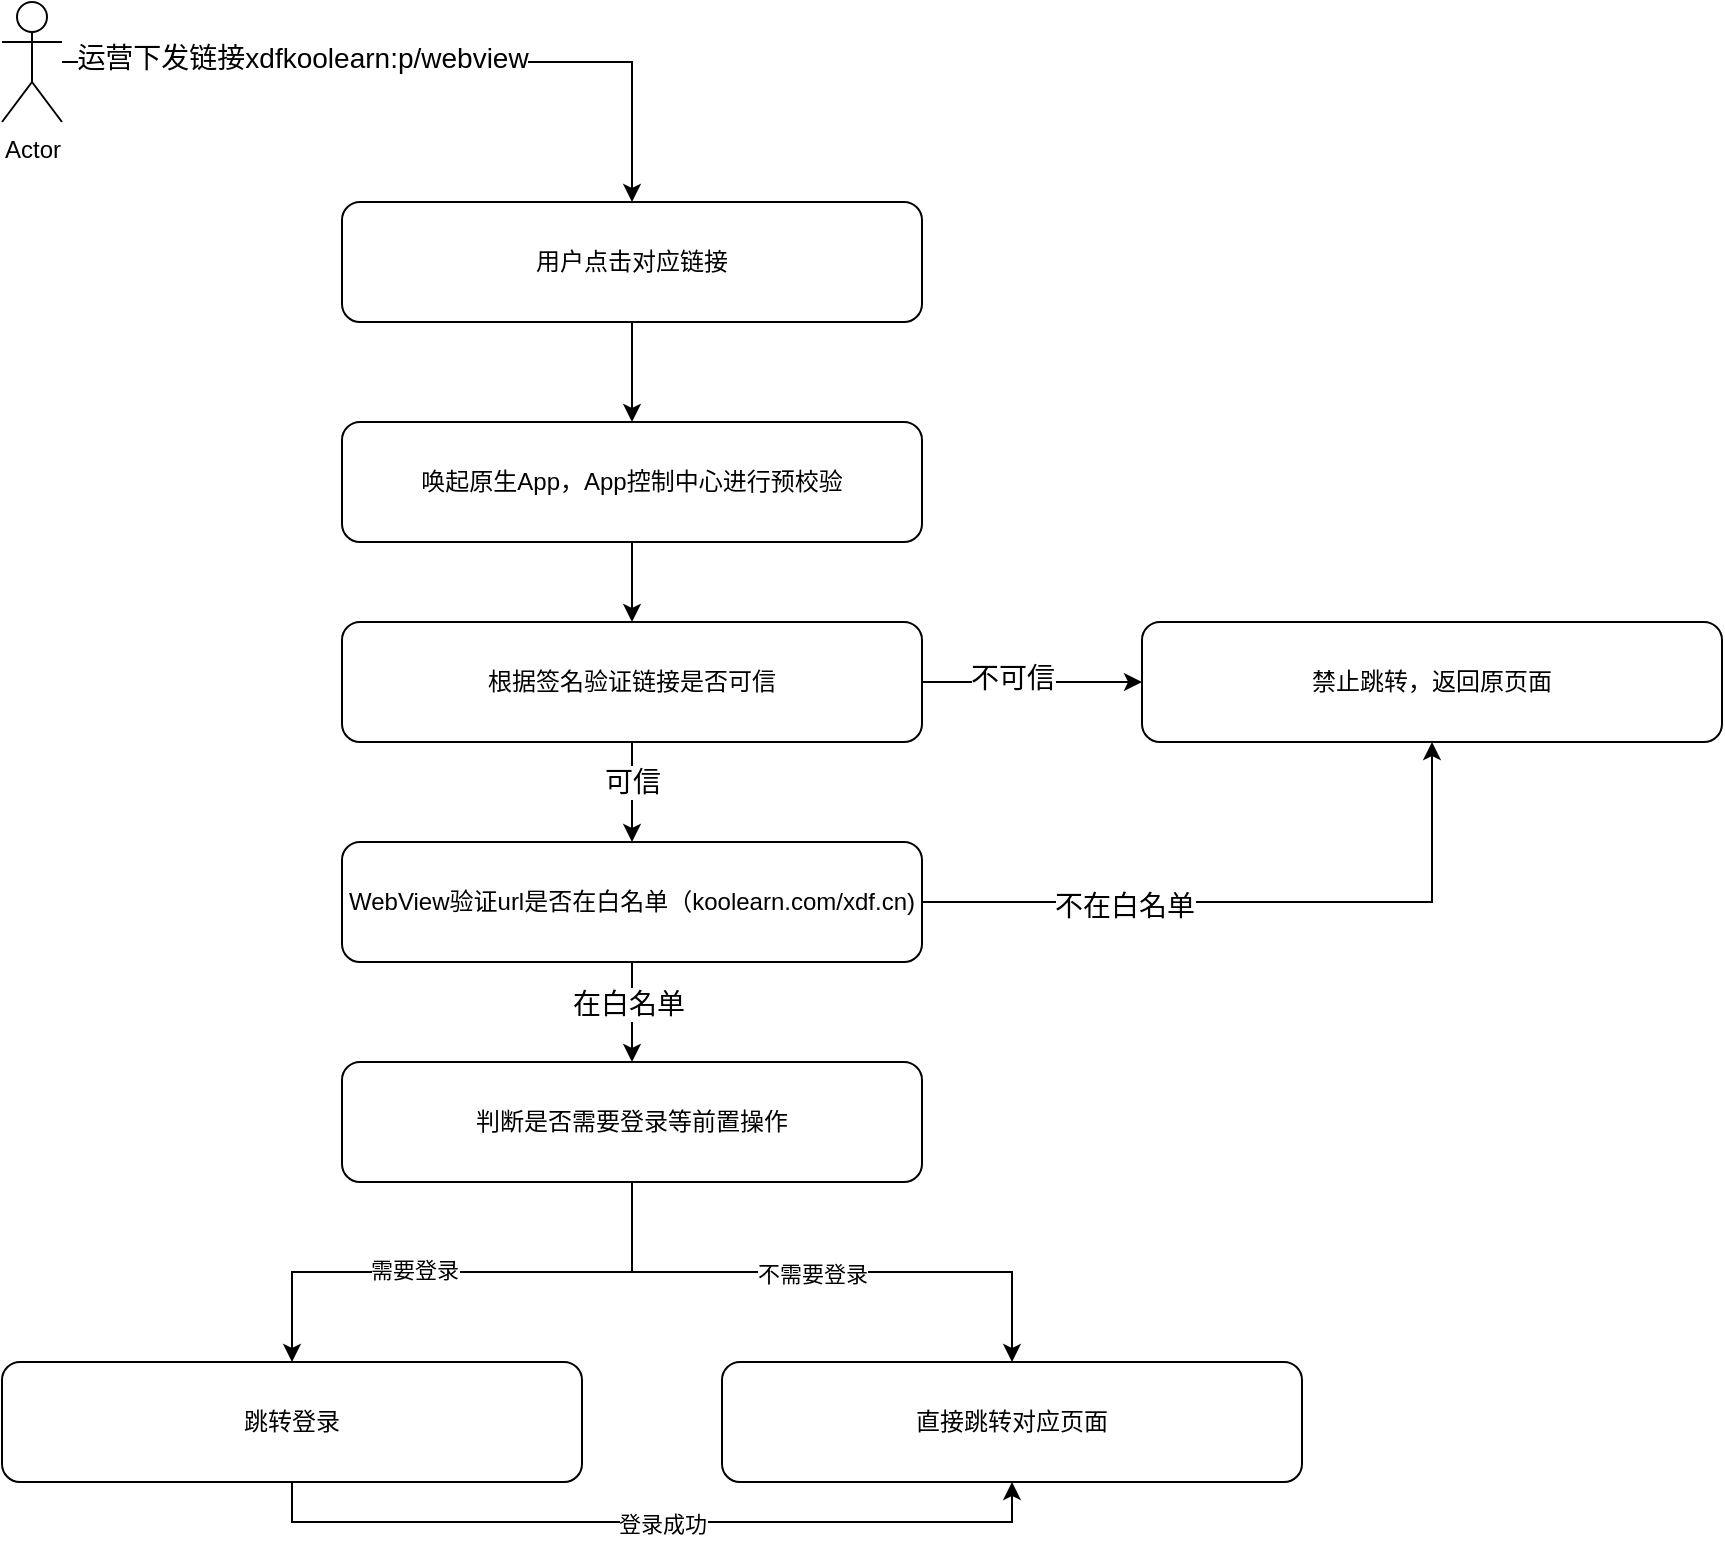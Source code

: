 <mxfile version="22.1.7" type="github">
  <diagram id="XcACTM1fnx8MsUZFHVDI" name="Page-1">
    <mxGraphModel dx="2717" dy="962" grid="1" gridSize="10" guides="1" tooltips="1" connect="1" arrows="1" fold="1" page="1" pageScale="1" pageWidth="850" pageHeight="1100" math="0" shadow="0">
      <root>
        <mxCell id="0" />
        <mxCell id="1" parent="0" />
        <mxCell id="2dUm0IqJ99PUmUajHs-Z-5" style="edgeStyle=orthogonalEdgeStyle;rounded=0;orthogonalLoop=1;jettySize=auto;html=1;exitX=0.5;exitY=1;exitDx=0;exitDy=0;" parent="1" source="2dUm0IqJ99PUmUajHs-Z-1" target="2dUm0IqJ99PUmUajHs-Z-4" edge="1">
          <mxGeometry relative="1" as="geometry" />
        </mxCell>
        <mxCell id="2dUm0IqJ99PUmUajHs-Z-1" value="用户点击对应链接" style="rounded=1;whiteSpace=wrap;html=1;" parent="1" vertex="1">
          <mxGeometry x="260" y="140" width="290" height="60" as="geometry" />
        </mxCell>
        <mxCell id="2dUm0IqJ99PUmUajHs-Z-8" value="" style="edgeStyle=orthogonalEdgeStyle;rounded=0;orthogonalLoop=1;jettySize=auto;html=1;" parent="1" source="2dUm0IqJ99PUmUajHs-Z-4" target="2dUm0IqJ99PUmUajHs-Z-7" edge="1">
          <mxGeometry relative="1" as="geometry" />
        </mxCell>
        <mxCell id="2dUm0IqJ99PUmUajHs-Z-4" value="唤起原生App，App控制中心进行预校验" style="rounded=1;whiteSpace=wrap;html=1;" parent="1" vertex="1">
          <mxGeometry x="260" y="250" width="290" height="60" as="geometry" />
        </mxCell>
        <mxCell id="Fgwxg3CD9Kskw9y_7Hu7-6" value="" style="edgeStyle=orthogonalEdgeStyle;rounded=0;orthogonalLoop=1;jettySize=auto;html=1;" edge="1" parent="1" source="2dUm0IqJ99PUmUajHs-Z-7" target="Fgwxg3CD9Kskw9y_7Hu7-5">
          <mxGeometry relative="1" as="geometry" />
        </mxCell>
        <mxCell id="Fgwxg3CD9Kskw9y_7Hu7-7" value="&lt;font style=&quot;font-size: 14px;&quot;&gt;不可信&lt;/font&gt;" style="edgeLabel;html=1;align=center;verticalAlign=middle;resizable=0;points=[];" vertex="1" connectable="0" parent="Fgwxg3CD9Kskw9y_7Hu7-6">
          <mxGeometry x="-0.164" y="2" relative="1" as="geometry">
            <mxPoint x="-1" as="offset" />
          </mxGeometry>
        </mxCell>
        <mxCell id="Fgwxg3CD9Kskw9y_7Hu7-11" value="" style="edgeStyle=orthogonalEdgeStyle;rounded=0;orthogonalLoop=1;jettySize=auto;html=1;" edge="1" parent="1" source="2dUm0IqJ99PUmUajHs-Z-7" target="Fgwxg3CD9Kskw9y_7Hu7-10">
          <mxGeometry relative="1" as="geometry" />
        </mxCell>
        <mxCell id="Fgwxg3CD9Kskw9y_7Hu7-12" value="&lt;font style=&quot;font-size: 14px;&quot;&gt;可信&lt;/font&gt;" style="edgeLabel;html=1;align=center;verticalAlign=middle;resizable=0;points=[];" vertex="1" connectable="0" parent="Fgwxg3CD9Kskw9y_7Hu7-11">
          <mxGeometry x="-0.36" y="1" relative="1" as="geometry">
            <mxPoint x="-1" y="4" as="offset" />
          </mxGeometry>
        </mxCell>
        <mxCell id="2dUm0IqJ99PUmUajHs-Z-7" value="根据签名验证链接是否可信" style="rounded=1;whiteSpace=wrap;html=1;" parent="1" vertex="1">
          <mxGeometry x="260" y="350" width="290" height="60" as="geometry" />
        </mxCell>
        <mxCell id="2dUm0IqJ99PUmUajHs-Z-14" value="" style="edgeStyle=orthogonalEdgeStyle;rounded=0;orthogonalLoop=1;jettySize=auto;html=1;entryX=0.5;entryY=0;entryDx=0;entryDy=0;" parent="1" source="2dUm0IqJ99PUmUajHs-Z-11" target="2dUm0IqJ99PUmUajHs-Z-15" edge="1">
          <mxGeometry relative="1" as="geometry" />
        </mxCell>
        <mxCell id="2dUm0IqJ99PUmUajHs-Z-18" value="不需要登录" style="edgeLabel;html=1;align=center;verticalAlign=middle;resizable=0;points=[];" parent="2dUm0IqJ99PUmUajHs-Z-14" vertex="1" connectable="0">
          <mxGeometry x="-0.037" y="-1" relative="1" as="geometry">
            <mxPoint as="offset" />
          </mxGeometry>
        </mxCell>
        <mxCell id="Fgwxg3CD9Kskw9y_7Hu7-15" style="edgeStyle=orthogonalEdgeStyle;rounded=0;orthogonalLoop=1;jettySize=auto;html=1;entryX=0.5;entryY=1;entryDx=0;entryDy=0;exitX=1;exitY=0.5;exitDx=0;exitDy=0;" edge="1" parent="1" source="Fgwxg3CD9Kskw9y_7Hu7-10" target="Fgwxg3CD9Kskw9y_7Hu7-5">
          <mxGeometry relative="1" as="geometry" />
        </mxCell>
        <mxCell id="Fgwxg3CD9Kskw9y_7Hu7-16" value="&lt;font style=&quot;font-size: 14px;&quot;&gt;不在白名单&lt;/font&gt;" style="edgeLabel;html=1;align=center;verticalAlign=middle;resizable=0;points=[];" vertex="1" connectable="0" parent="Fgwxg3CD9Kskw9y_7Hu7-15">
          <mxGeometry x="-0.398" y="-2" relative="1" as="geometry">
            <mxPoint as="offset" />
          </mxGeometry>
        </mxCell>
        <mxCell id="2dUm0IqJ99PUmUajHs-Z-11" value="判断是否需要登录等前置操作" style="rounded=1;whiteSpace=wrap;html=1;" parent="1" vertex="1">
          <mxGeometry x="260" y="570" width="290" height="60" as="geometry" />
        </mxCell>
        <mxCell id="2dUm0IqJ99PUmUajHs-Z-13" value="跳转登录" style="rounded=1;whiteSpace=wrap;html=1;" parent="1" vertex="1">
          <mxGeometry x="90" y="720" width="290" height="60" as="geometry" />
        </mxCell>
        <mxCell id="2dUm0IqJ99PUmUajHs-Z-15" value="直接跳转对应页面" style="rounded=1;whiteSpace=wrap;html=1;" parent="1" vertex="1">
          <mxGeometry x="450" y="720" width="290" height="60" as="geometry" />
        </mxCell>
        <mxCell id="2dUm0IqJ99PUmUajHs-Z-16" value="" style="edgeStyle=orthogonalEdgeStyle;rounded=0;orthogonalLoop=1;jettySize=auto;html=1;entryX=0.5;entryY=0;entryDx=0;entryDy=0;exitX=0.5;exitY=1;exitDx=0;exitDy=0;" parent="1" source="2dUm0IqJ99PUmUajHs-Z-11" target="2dUm0IqJ99PUmUajHs-Z-13" edge="1">
          <mxGeometry relative="1" as="geometry">
            <mxPoint x="415" y="650" as="sourcePoint" />
            <mxPoint x="605" y="730" as="targetPoint" />
          </mxGeometry>
        </mxCell>
        <mxCell id="2dUm0IqJ99PUmUajHs-Z-17" value="需要登录" style="edgeLabel;html=1;align=center;verticalAlign=middle;resizable=0;points=[];" parent="2dUm0IqJ99PUmUajHs-Z-16" vertex="1" connectable="0">
          <mxGeometry x="0.184" y="-1" relative="1" as="geometry">
            <mxPoint as="offset" />
          </mxGeometry>
        </mxCell>
        <mxCell id="2dUm0IqJ99PUmUajHs-Z-19" value="" style="edgeStyle=orthogonalEdgeStyle;rounded=0;orthogonalLoop=1;jettySize=auto;html=1;entryX=0.5;entryY=1;entryDx=0;entryDy=0;exitX=0.5;exitY=1;exitDx=0;exitDy=0;" parent="1" source="2dUm0IqJ99PUmUajHs-Z-13" target="2dUm0IqJ99PUmUajHs-Z-15" edge="1">
          <mxGeometry relative="1" as="geometry">
            <mxPoint x="415" y="650" as="sourcePoint" />
            <mxPoint x="245" y="730" as="targetPoint" />
          </mxGeometry>
        </mxCell>
        <mxCell id="2dUm0IqJ99PUmUajHs-Z-20" value="登录成功" style="edgeLabel;html=1;align=center;verticalAlign=middle;resizable=0;points=[];" parent="2dUm0IqJ99PUmUajHs-Z-19" vertex="1" connectable="0">
          <mxGeometry x="0.184" y="-1" relative="1" as="geometry">
            <mxPoint x="-32" as="offset" />
          </mxGeometry>
        </mxCell>
        <mxCell id="Fgwxg3CD9Kskw9y_7Hu7-3" style="edgeStyle=orthogonalEdgeStyle;rounded=0;orthogonalLoop=1;jettySize=auto;html=1;entryX=0.5;entryY=0;entryDx=0;entryDy=0;" edge="1" parent="1" source="Fgwxg3CD9Kskw9y_7Hu7-1" target="2dUm0IqJ99PUmUajHs-Z-1">
          <mxGeometry relative="1" as="geometry" />
        </mxCell>
        <mxCell id="Fgwxg3CD9Kskw9y_7Hu7-4" value="&lt;font style=&quot;font-size: 14px;&quot;&gt;运营下发链接xdfkoolearn:p/webview&lt;/font&gt;" style="edgeLabel;html=1;align=center;verticalAlign=middle;resizable=0;points=[];" vertex="1" connectable="0" parent="Fgwxg3CD9Kskw9y_7Hu7-3">
          <mxGeometry x="-0.527" y="2" relative="1" as="geometry">
            <mxPoint x="36" as="offset" />
          </mxGeometry>
        </mxCell>
        <mxCell id="Fgwxg3CD9Kskw9y_7Hu7-1" value="Actor" style="shape=umlActor;verticalLabelPosition=bottom;verticalAlign=top;html=1;outlineConnect=0;" vertex="1" parent="1">
          <mxGeometry x="90" y="40" width="30" height="60" as="geometry" />
        </mxCell>
        <mxCell id="Fgwxg3CD9Kskw9y_7Hu7-5" value="禁止跳转，返回原页面" style="rounded=1;whiteSpace=wrap;html=1;" vertex="1" parent="1">
          <mxGeometry x="660" y="350" width="290" height="60" as="geometry" />
        </mxCell>
        <mxCell id="Fgwxg3CD9Kskw9y_7Hu7-13" value="" style="edgeStyle=orthogonalEdgeStyle;rounded=0;orthogonalLoop=1;jettySize=auto;html=1;" edge="1" parent="1" source="Fgwxg3CD9Kskw9y_7Hu7-10" target="2dUm0IqJ99PUmUajHs-Z-11">
          <mxGeometry relative="1" as="geometry" />
        </mxCell>
        <mxCell id="Fgwxg3CD9Kskw9y_7Hu7-14" value="&lt;font style=&quot;font-size: 14px;&quot;&gt;在白名单&lt;/font&gt;" style="edgeLabel;html=1;align=center;verticalAlign=middle;resizable=0;points=[];" vertex="1" connectable="0" parent="Fgwxg3CD9Kskw9y_7Hu7-13">
          <mxGeometry x="-0.16" y="-2" relative="1" as="geometry">
            <mxPoint as="offset" />
          </mxGeometry>
        </mxCell>
        <mxCell id="Fgwxg3CD9Kskw9y_7Hu7-10" value="WebView验证url是否在白名单（koolearn.com/xdf.cn)" style="rounded=1;whiteSpace=wrap;html=1;" vertex="1" parent="1">
          <mxGeometry x="260" y="460" width="290" height="60" as="geometry" />
        </mxCell>
      </root>
    </mxGraphModel>
  </diagram>
</mxfile>
